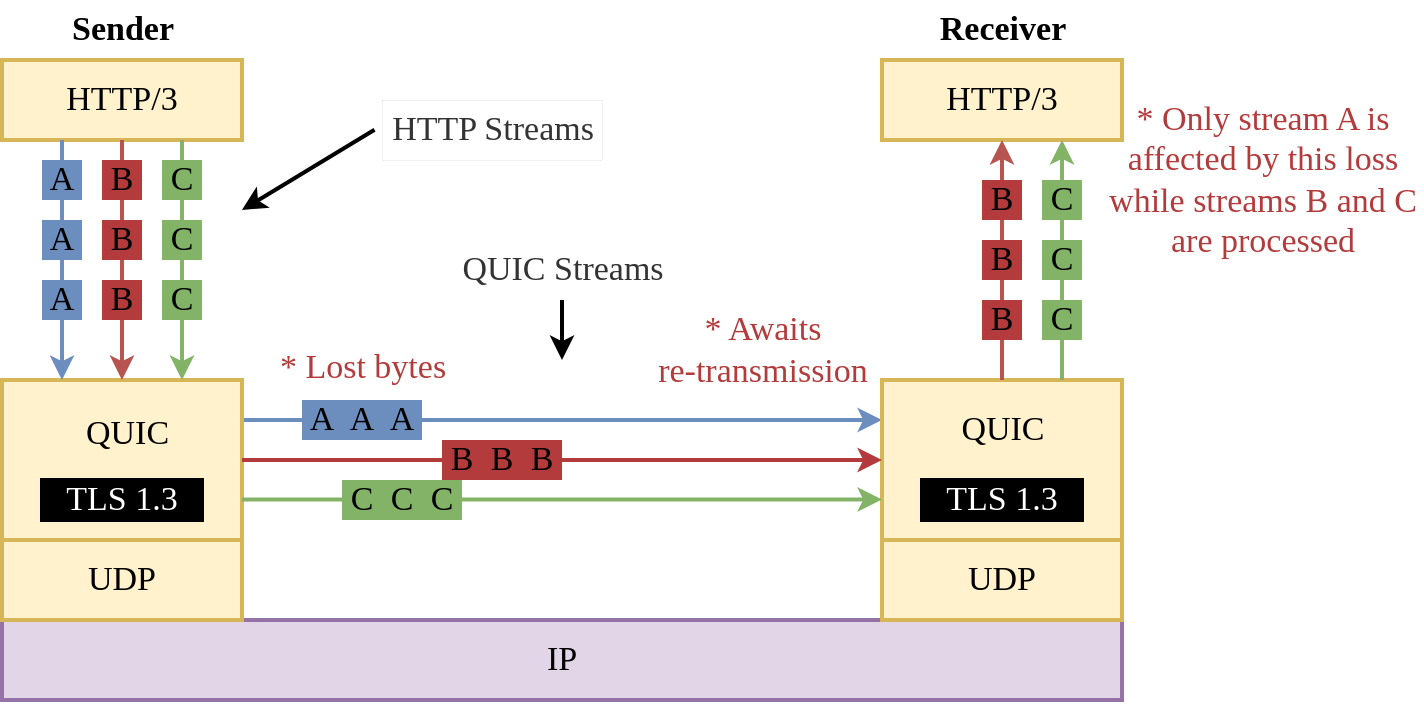 <mxfile version="20.2.0" type="device"><diagram id="wT1ypxs-N-_fi6-ERzpt" name="Page-1"><mxGraphModel dx="1039" dy="523" grid="1" gridSize="10" guides="1" tooltips="1" connect="1" arrows="1" fold="1" page="1" pageScale="1" pageWidth="827" pageHeight="1169" math="0" shadow="0"><root><mxCell id="0"/><mxCell id="1" parent="0"/><mxCell id="jYlq2Y5q73pHyzIZ-Mcy-1" value="HTTP/3" style="rounded=0;whiteSpace=wrap;html=1;strokeColor=#d6b656;fillColor=#fff2cc;strokeWidth=2;fontFamily=Ubuntu Condensed;fontSource=https%3A%2F%2Ffonts.googleapis.com%2Fcss%3Ffamily%3DUbuntu%2BCondensed;fontSize=17;" parent="1" vertex="1"><mxGeometry x="120" y="200" width="120" height="40" as="geometry"/></mxCell><mxCell id="jYlq2Y5q73pHyzIZ-Mcy-2" value="HTTP/3" style="rounded=0;whiteSpace=wrap;html=1;fillColor=#fff2cc;strokeColor=#d6b656;strokeWidth=2;fontFamily=Ubuntu Condensed;fontSource=https%3A%2F%2Ffonts.googleapis.com%2Fcss%3Ffamily%3DUbuntu%2BCondensed;fontSize=17;" parent="1" vertex="1"><mxGeometry x="560" y="200" width="120" height="40" as="geometry"/></mxCell><mxCell id="1_c62S279weoWiUE9d1O-12" style="edgeStyle=orthogonalEdgeStyle;rounded=0;orthogonalLoop=1;jettySize=auto;html=1;exitX=1;exitY=0.25;exitDx=0;exitDy=0;entryX=0;entryY=0.25;entryDx=0;entryDy=0;strokeWidth=2;strokeColor=#6C8EBF;" edge="1" parent="1" source="jYlq2Y5q73pHyzIZ-Mcy-4" target="HGCDFqrdvvAQCw5-BYIF-3"><mxGeometry relative="1" as="geometry"/></mxCell><mxCell id="jYlq2Y5q73pHyzIZ-Mcy-4" value="" style="rounded=0;whiteSpace=wrap;html=1;strokeColor=#d6b656;fillColor=#fff2cc;strokeWidth=2;fontFamily=Ubuntu Condensed;fontSource=https%3A%2F%2Ffonts.googleapis.com%2Fcss%3Ffamily%3DUbuntu%2BCondensed;fontSize=17;" parent="1" vertex="1"><mxGeometry x="120" y="360" width="120" height="80" as="geometry"/></mxCell><mxCell id="jYlq2Y5q73pHyzIZ-Mcy-5" value="IP" style="rounded=0;whiteSpace=wrap;html=1;fillColor=#e1d5e7;strokeColor=#9673a6;strokeWidth=2;fontFamily=Ubuntu Condensed;fontSource=https%3A%2F%2Ffonts.googleapis.com%2Fcss%3Ffamily%3DUbuntu%2BCondensed;fontSize=17;" parent="1" vertex="1"><mxGeometry x="120" y="480" width="560" height="40" as="geometry"/></mxCell><mxCell id="jYlq2Y5q73pHyzIZ-Mcy-7" value="UDP" style="rounded=0;whiteSpace=wrap;html=1;strokeColor=#d6b656;fillColor=#fff2cc;strokeWidth=2;fontFamily=Ubuntu Condensed;fontSource=https%3A%2F%2Ffonts.googleapis.com%2Fcss%3Ffamily%3DUbuntu%2BCondensed;fontSize=17;" parent="1" vertex="1"><mxGeometry x="560" y="440" width="120" height="40" as="geometry"/></mxCell><mxCell id="jYlq2Y5q73pHyzIZ-Mcy-9" value="" style="endArrow=classic;html=1;rounded=0;exitX=0.25;exitY=1;exitDx=0;exitDy=0;entryX=0.25;entryY=0;entryDx=0;entryDy=0;fillColor=#dae8fc;strokeColor=#6c8ebf;strokeWidth=2;fontFamily=Ubuntu Condensed;fontSource=https%3A%2F%2Ffonts.googleapis.com%2Fcss%3Ffamily%3DUbuntu%2BCondensed;fontSize=17;" parent="1" source="jYlq2Y5q73pHyzIZ-Mcy-1" target="jYlq2Y5q73pHyzIZ-Mcy-4" edge="1"><mxGeometry width="50" height="50" relative="1" as="geometry"><mxPoint x="160" y="280" as="sourcePoint"/><mxPoint x="160" y="350" as="targetPoint"/></mxGeometry></mxCell><mxCell id="jYlq2Y5q73pHyzIZ-Mcy-10" value="" style="endArrow=classic;html=1;rounded=0;exitX=0.5;exitY=1;exitDx=0;exitDy=0;fillColor=#f8cecc;strokeColor=#b85450;strokeWidth=2;fontFamily=Ubuntu Condensed;fontSource=https%3A%2F%2Ffonts.googleapis.com%2Fcss%3Ffamily%3DUbuntu%2BCondensed;fontSize=17;" parent="1" edge="1" source="jYlq2Y5q73pHyzIZ-Mcy-1"><mxGeometry width="50" height="50" relative="1" as="geometry"><mxPoint x="179.5" y="280" as="sourcePoint"/><mxPoint x="180" y="360" as="targetPoint"/></mxGeometry></mxCell><mxCell id="jYlq2Y5q73pHyzIZ-Mcy-11" value="" style="endArrow=classic;html=1;rounded=0;exitX=0.75;exitY=1;exitDx=0;exitDy=0;fillColor=#d5e8d4;strokeColor=#82b366;strokeWidth=2;fontFamily=Ubuntu Condensed;fontSource=https%3A%2F%2Ffonts.googleapis.com%2Fcss%3Ffamily%3DUbuntu%2BCondensed;fontSize=17;" parent="1" edge="1" source="jYlq2Y5q73pHyzIZ-Mcy-1"><mxGeometry width="50" height="50" relative="1" as="geometry"><mxPoint x="210" y="280" as="sourcePoint"/><mxPoint x="210" y="360" as="targetPoint"/></mxGeometry></mxCell><mxCell id="jYlq2Y5q73pHyzIZ-Mcy-14" value="&lt;b style=&quot;font-size: 17px;&quot;&gt;&lt;font style=&quot;font-size: 17px;&quot;&gt;Sender&lt;/font&gt;&lt;/b&gt;" style="text;html=1;align=center;verticalAlign=middle;resizable=0;points=[];autosize=1;strokeColor=none;fillColor=none;fontFamily=Ubuntu Condensed;fontSource=https%3A%2F%2Ffonts.googleapis.com%2Fcss%3Ffamily%3DUbuntu%2BCondensed;fontSize=17;" parent="1" vertex="1"><mxGeometry x="145" y="170" width="70" height="30" as="geometry"/></mxCell><mxCell id="jYlq2Y5q73pHyzIZ-Mcy-15" value="&lt;span style=&quot;font-size: 17px;&quot;&gt;&lt;b style=&quot;font-size: 17px;&quot;&gt;Receiver&lt;/b&gt;&lt;/span&gt;" style="text;html=1;align=center;verticalAlign=middle;resizable=0;points=[];autosize=1;strokeColor=none;fillColor=none;fontFamily=Ubuntu Condensed;fontSource=https%3A%2F%2Ffonts.googleapis.com%2Fcss%3Ffamily%3DUbuntu%2BCondensed;fontSize=17;" parent="1" vertex="1"><mxGeometry x="580" y="170" width="80" height="30" as="geometry"/></mxCell><mxCell id="jYlq2Y5q73pHyzIZ-Mcy-20" value="" style="rounded=0;orthogonalLoop=1;jettySize=auto;html=1;fontSize=17;strokeWidth=2;fontFamily=Ubuntu Condensed;fontSource=https%3A%2F%2Ffonts.googleapis.com%2Fcss%3Ffamily%3DUbuntu%2BCondensed;exitX=-0.034;exitY=0.496;exitDx=0;exitDy=0;exitPerimeter=0;" parent="1" source="jYlq2Y5q73pHyzIZ-Mcy-19" edge="1"><mxGeometry relative="1" as="geometry"><mxPoint x="290" y="240" as="sourcePoint"/><mxPoint x="240" y="275" as="targetPoint"/></mxGeometry></mxCell><mxCell id="jYlq2Y5q73pHyzIZ-Mcy-19" value="HTTP Streams" style="text;html=1;align=center;verticalAlign=middle;resizable=0;points=[];autosize=1;strokeColor=#666666;fillColor=none;fontSize=17;fontColor=#333333;strokeWidth=0;fontStyle=0;fontFamily=Ubuntu Condensed;fontSource=https%3A%2F%2Ffonts.googleapis.com%2Fcss%3Ffamily%3DUbuntu%2BCondensed;" parent="1" vertex="1"><mxGeometry x="310" y="220" width="110" height="30" as="geometry"/></mxCell><mxCell id="HGCDFqrdvvAQCw5-BYIF-2" value="UDP" style="rounded=0;whiteSpace=wrap;html=1;strokeColor=#d6b656;fillColor=#fff2cc;strokeWidth=2;fontFamily=Ubuntu Condensed;fontSource=https%3A%2F%2Ffonts.googleapis.com%2Fcss%3Ffamily%3DUbuntu%2BCondensed;fontSize=17;" parent="1" vertex="1"><mxGeometry x="120" y="440" width="120" height="40" as="geometry"/></mxCell><mxCell id="HGCDFqrdvvAQCw5-BYIF-3" value="" style="rounded=0;whiteSpace=wrap;html=1;strokeColor=#d6b656;fillColor=#fff2cc;strokeWidth=2;fontFamily=Ubuntu Condensed;fontSource=https%3A%2F%2Ffonts.googleapis.com%2Fcss%3Ffamily%3DUbuntu%2BCondensed;fontSize=17;" parent="1" vertex="1"><mxGeometry x="560" y="360" width="120" height="80" as="geometry"/></mxCell><mxCell id="HGCDFqrdvvAQCw5-BYIF-4" value="&lt;font color=&quot;#ffffff&quot;&gt;TLS 1.3&lt;/font&gt;" style="rounded=0;whiteSpace=wrap;html=1;strokeColor=#000000;fillColor=#000000;strokeWidth=2;fontFamily=Ubuntu Condensed;fontSource=https%3A%2F%2Ffonts.googleapis.com%2Fcss%3Ffamily%3DUbuntu%2BCondensed;fontSize=17;" parent="1" vertex="1"><mxGeometry x="580" y="410" width="80" height="20" as="geometry"/></mxCell><mxCell id="HGCDFqrdvvAQCw5-BYIF-5" value="&lt;span style=&quot;color: rgb(0, 0, 0); font-family: &amp;quot;Ubuntu Condensed&amp;quot;;&quot;&gt;QUIC&lt;/span&gt;" style="text;html=1;align=center;verticalAlign=middle;resizable=0;points=[];autosize=1;strokeColor=none;fillColor=none;fontSize=17;fontColor=#FFFFFF;" parent="1" vertex="1"><mxGeometry x="590" y="370" width="60" height="30" as="geometry"/></mxCell><mxCell id="HGCDFqrdvvAQCw5-BYIF-6" value="&lt;span style=&quot;color: rgb(0, 0, 0); font-family: &amp;quot;Ubuntu Condensed&amp;quot;; font-size: 17px; font-style: normal; font-variant-ligatures: normal; font-variant-caps: normal; font-weight: 400; letter-spacing: normal; orphans: 2; text-align: center; text-indent: 0px; text-transform: none; widows: 2; word-spacing: 0px; -webkit-text-stroke-width: 0px; text-decoration-thickness: initial; text-decoration-style: initial; text-decoration-color: initial; float: none; display: inline !important;&quot;&gt;QUIC&lt;/span&gt;" style="text;whiteSpace=wrap;html=1;fontSize=17;fontFamily=Ubuntu Condensed;fontColor=#000000;" parent="1" vertex="1"><mxGeometry x="160" y="370" width="40" height="30" as="geometry"/></mxCell><mxCell id="HGCDFqrdvvAQCw5-BYIF-7" value="&lt;font color=&quot;#ffffff&quot;&gt;TLS 1.3&lt;/font&gt;" style="rounded=0;whiteSpace=wrap;html=1;strokeColor=#000000;fillColor=#000000;strokeWidth=2;fontFamily=Ubuntu Condensed;fontSource=https%3A%2F%2Ffonts.googleapis.com%2Fcss%3Ffamily%3DUbuntu%2BCondensed;fontSize=17;" parent="1" vertex="1"><mxGeometry x="140" y="410" width="80" height="20" as="geometry"/></mxCell><mxCell id="HGCDFqrdvvAQCw5-BYIF-8" value="QUIC Streams" style="text;html=1;align=center;verticalAlign=middle;resizable=0;points=[];autosize=1;strokeColor=none;fillColor=none;fontSize=17;fontColor=#333333;strokeWidth=0;fontStyle=0;fontFamily=Ubuntu Condensed;fontSource=https%3A%2F%2Ffonts.googleapis.com%2Fcss%3Ffamily%3DUbuntu%2BCondensed;" parent="1" vertex="1"><mxGeometry x="345" y="290" width="110" height="30" as="geometry"/></mxCell><mxCell id="1_c62S279weoWiUE9d1O-1" value="A" style="rounded=0;whiteSpace=wrap;html=1;strokeColor=none;fillColor=#6C8EBF;strokeWidth=2;fontFamily=Ubuntu Condensed;fontSource=https%3A%2F%2Ffonts.googleapis.com%2Fcss%3Ffamily%3DUbuntu%2BCondensed;fontSize=17;" vertex="1" parent="1"><mxGeometry x="140" y="310" width="20" height="20" as="geometry"/></mxCell><mxCell id="1_c62S279weoWiUE9d1O-2" value="B" style="rounded=0;whiteSpace=wrap;html=1;strokeColor=none;fillColor=#B33B3B;strokeWidth=2;fontFamily=Ubuntu Condensed;fontSource=https%3A%2F%2Ffonts.googleapis.com%2Fcss%3Ffamily%3DUbuntu%2BCondensed;fontSize=17;" vertex="1" parent="1"><mxGeometry x="170" y="310" width="20" height="20" as="geometry"/></mxCell><mxCell id="1_c62S279weoWiUE9d1O-3" value="C" style="rounded=0;whiteSpace=wrap;html=1;strokeColor=none;fillColor=#82B366;strokeWidth=2;fontFamily=Ubuntu Condensed;fontSource=https%3A%2F%2Ffonts.googleapis.com%2Fcss%3Ffamily%3DUbuntu%2BCondensed;fontSize=17;" vertex="1" parent="1"><mxGeometry x="200" y="310" width="20" height="20" as="geometry"/></mxCell><mxCell id="1_c62S279weoWiUE9d1O-5" value="A" style="rounded=0;whiteSpace=wrap;html=1;strokeColor=none;fillColor=#6C8EBF;strokeWidth=2;fontFamily=Ubuntu Condensed;fontSource=https%3A%2F%2Ffonts.googleapis.com%2Fcss%3Ffamily%3DUbuntu%2BCondensed;fontSize=17;" vertex="1" parent="1"><mxGeometry x="140" y="250" width="20" height="20" as="geometry"/></mxCell><mxCell id="1_c62S279weoWiUE9d1O-6" value="B" style="rounded=0;whiteSpace=wrap;html=1;strokeColor=none;fillColor=#B33B3B;strokeWidth=2;fontFamily=Ubuntu Condensed;fontSource=https%3A%2F%2Ffonts.googleapis.com%2Fcss%3Ffamily%3DUbuntu%2BCondensed;fontSize=17;" vertex="1" parent="1"><mxGeometry x="170" y="250" width="20" height="20" as="geometry"/></mxCell><mxCell id="1_c62S279weoWiUE9d1O-7" value="C" style="rounded=0;whiteSpace=wrap;html=1;strokeColor=none;fillColor=#82B366;strokeWidth=2;fontFamily=Ubuntu Condensed;fontSource=https%3A%2F%2Ffonts.googleapis.com%2Fcss%3Ffamily%3DUbuntu%2BCondensed;fontSize=17;" vertex="1" parent="1"><mxGeometry x="200" y="250" width="20" height="20" as="geometry"/></mxCell><mxCell id="1_c62S279weoWiUE9d1O-8" value="A" style="rounded=0;whiteSpace=wrap;html=1;strokeColor=none;fillColor=#6C8EBF;strokeWidth=2;fontFamily=Ubuntu Condensed;fontSource=https%3A%2F%2Ffonts.googleapis.com%2Fcss%3Ffamily%3DUbuntu%2BCondensed;fontSize=17;" vertex="1" parent="1"><mxGeometry x="140" y="280" width="20" height="20" as="geometry"/></mxCell><mxCell id="1_c62S279weoWiUE9d1O-9" value="B" style="rounded=0;whiteSpace=wrap;html=1;strokeColor=none;fillColor=#B33B3B;strokeWidth=2;fontFamily=Ubuntu Condensed;fontSource=https%3A%2F%2Ffonts.googleapis.com%2Fcss%3Ffamily%3DUbuntu%2BCondensed;fontSize=17;" vertex="1" parent="1"><mxGeometry x="170" y="280" width="20" height="20" as="geometry"/></mxCell><mxCell id="1_c62S279weoWiUE9d1O-10" value="C" style="rounded=0;whiteSpace=wrap;html=1;strokeColor=none;fillColor=#82B366;strokeWidth=2;fontFamily=Ubuntu Condensed;fontSource=https%3A%2F%2Ffonts.googleapis.com%2Fcss%3Ffamily%3DUbuntu%2BCondensed;fontSize=17;" vertex="1" parent="1"><mxGeometry x="200" y="280" width="20" height="20" as="geometry"/></mxCell><mxCell id="1_c62S279weoWiUE9d1O-13" style="edgeStyle=orthogonalEdgeStyle;rounded=0;orthogonalLoop=1;jettySize=auto;html=1;exitX=1;exitY=0.25;exitDx=0;exitDy=0;entryX=0;entryY=0.25;entryDx=0;entryDy=0;strokeWidth=2;strokeColor=#B33B3B;" edge="1" parent="1"><mxGeometry relative="1" as="geometry"><mxPoint x="240" y="400" as="sourcePoint"/><mxPoint x="560" y="400" as="targetPoint"/></mxGeometry></mxCell><mxCell id="1_c62S279weoWiUE9d1O-14" style="edgeStyle=orthogonalEdgeStyle;rounded=0;orthogonalLoop=1;jettySize=auto;html=1;exitX=1;exitY=0.25;exitDx=0;exitDy=0;entryX=0;entryY=0.25;entryDx=0;entryDy=0;strokeWidth=2;strokeColor=#82B366;" edge="1" parent="1"><mxGeometry relative="1" as="geometry"><mxPoint x="240" y="419.76" as="sourcePoint"/><mxPoint x="560" y="419.76" as="targetPoint"/></mxGeometry></mxCell><mxCell id="1_c62S279weoWiUE9d1O-15" value="A" style="rounded=0;whiteSpace=wrap;html=1;strokeColor=none;fillColor=#6C8EBF;strokeWidth=2;fontFamily=Ubuntu Condensed;fontSource=https%3A%2F%2Ffonts.googleapis.com%2Fcss%3Ffamily%3DUbuntu%2BCondensed;fontSize=17;" vertex="1" parent="1"><mxGeometry x="270" y="370" width="20" height="20" as="geometry"/></mxCell><mxCell id="1_c62S279weoWiUE9d1O-17" value="A" style="rounded=0;whiteSpace=wrap;html=1;strokeColor=none;fillColor=#6C8EBF;strokeWidth=2;fontFamily=Ubuntu Condensed;fontSource=https%3A%2F%2Ffonts.googleapis.com%2Fcss%3Ffamily%3DUbuntu%2BCondensed;fontSize=17;" vertex="1" parent="1"><mxGeometry x="290" y="370" width="20" height="20" as="geometry"/></mxCell><mxCell id="1_c62S279weoWiUE9d1O-18" value="A" style="rounded=0;whiteSpace=wrap;html=1;strokeColor=none;fillColor=#6C8EBF;strokeWidth=2;fontFamily=Ubuntu Condensed;fontSource=https%3A%2F%2Ffonts.googleapis.com%2Fcss%3Ffamily%3DUbuntu%2BCondensed;fontSize=17;" vertex="1" parent="1"><mxGeometry x="310" y="370" width="20" height="20" as="geometry"/></mxCell><mxCell id="1_c62S279weoWiUE9d1O-19" value="B" style="rounded=0;whiteSpace=wrap;html=1;strokeColor=none;fillColor=#B33B3B;strokeWidth=2;fontFamily=Ubuntu Condensed;fontSource=https%3A%2F%2Ffonts.googleapis.com%2Fcss%3Ffamily%3DUbuntu%2BCondensed;fontSize=17;" vertex="1" parent="1"><mxGeometry x="340" y="390" width="20" height="20" as="geometry"/></mxCell><mxCell id="1_c62S279weoWiUE9d1O-20" value="B" style="rounded=0;whiteSpace=wrap;html=1;strokeColor=none;fillColor=#B33B3B;strokeWidth=2;fontFamily=Ubuntu Condensed;fontSource=https%3A%2F%2Ffonts.googleapis.com%2Fcss%3Ffamily%3DUbuntu%2BCondensed;fontSize=17;" vertex="1" parent="1"><mxGeometry x="360" y="390" width="20" height="20" as="geometry"/></mxCell><mxCell id="1_c62S279weoWiUE9d1O-22" value="B" style="rounded=0;whiteSpace=wrap;html=1;strokeColor=none;fillColor=#B33B3B;strokeWidth=2;fontFamily=Ubuntu Condensed;fontSource=https%3A%2F%2Ffonts.googleapis.com%2Fcss%3Ffamily%3DUbuntu%2BCondensed;fontSize=17;" vertex="1" parent="1"><mxGeometry x="380" y="390" width="20" height="20" as="geometry"/></mxCell><mxCell id="1_c62S279weoWiUE9d1O-23" value="C" style="rounded=0;whiteSpace=wrap;html=1;strokeColor=none;fillColor=#82B366;strokeWidth=2;fontFamily=Ubuntu Condensed;fontSource=https%3A%2F%2Ffonts.googleapis.com%2Fcss%3Ffamily%3DUbuntu%2BCondensed;fontSize=17;" vertex="1" parent="1"><mxGeometry x="290" y="410" width="20" height="20" as="geometry"/></mxCell><mxCell id="1_c62S279weoWiUE9d1O-24" value="C" style="rounded=0;whiteSpace=wrap;html=1;strokeColor=none;fillColor=#82B366;strokeWidth=2;fontFamily=Ubuntu Condensed;fontSource=https%3A%2F%2Ffonts.googleapis.com%2Fcss%3Ffamily%3DUbuntu%2BCondensed;fontSize=17;" vertex="1" parent="1"><mxGeometry x="310" y="410" width="20" height="20" as="geometry"/></mxCell><mxCell id="1_c62S279weoWiUE9d1O-26" value="C" style="rounded=0;whiteSpace=wrap;html=1;strokeColor=none;fillColor=#82B366;strokeWidth=2;fontFamily=Ubuntu Condensed;fontSource=https%3A%2F%2Ffonts.googleapis.com%2Fcss%3Ffamily%3DUbuntu%2BCondensed;fontSize=17;" vertex="1" parent="1"><mxGeometry x="330" y="410" width="20" height="20" as="geometry"/></mxCell><mxCell id="1_c62S279weoWiUE9d1O-27" value="" style="shape=image;html=1;verticalAlign=top;verticalLabelPosition=bottom;labelBackgroundColor=#ffffff;imageAspect=0;aspect=fixed;image=https://cdn3.iconfinder.com/data/icons/lynx/22x22/actions/dialog-close.png;fillColor=#82B366;" vertex="1" parent="1"><mxGeometry x="289" y="369" width="22" height="22" as="geometry"/></mxCell><mxCell id="1_c62S279weoWiUE9d1O-28" value="&lt;span style=&quot;color: rgb(179, 59, 59); font-family: &amp;quot;Ubuntu Condensed&amp;quot;; font-size: 17px;&quot;&gt;* Lost bytes&lt;/span&gt;" style="text;html=1;align=center;verticalAlign=middle;resizable=0;points=[];autosize=1;strokeColor=none;fillColor=none;" vertex="1" parent="1"><mxGeometry x="250" y="339" width="100" height="30" as="geometry"/></mxCell><mxCell id="1_c62S279weoWiUE9d1O-30" value="" style="endArrow=none;html=1;rounded=0;exitX=0.5;exitY=1;exitDx=0;exitDy=0;fillColor=#f8cecc;strokeColor=#b85450;strokeWidth=2;fontFamily=Ubuntu Condensed;fontSource=https%3A%2F%2Ffonts.googleapis.com%2Fcss%3Ffamily%3DUbuntu%2BCondensed;fontSize=17;startArrow=classic;startFill=1;endFill=0;" edge="1" parent="1"><mxGeometry width="50" height="50" relative="1" as="geometry"><mxPoint x="620" y="240" as="sourcePoint"/><mxPoint x="620" y="360" as="targetPoint"/></mxGeometry></mxCell><mxCell id="1_c62S279weoWiUE9d1O-31" value="" style="endArrow=none;html=1;rounded=0;exitX=0.75;exitY=1;exitDx=0;exitDy=0;fillColor=#d5e8d4;strokeColor=#82b366;strokeWidth=2;fontFamily=Ubuntu Condensed;fontSource=https%3A%2F%2Ffonts.googleapis.com%2Fcss%3Ffamily%3DUbuntu%2BCondensed;fontSize=17;startArrow=classic;startFill=1;endFill=0;" edge="1" parent="1"><mxGeometry width="50" height="50" relative="1" as="geometry"><mxPoint x="650" y="240" as="sourcePoint"/><mxPoint x="650" y="360" as="targetPoint"/></mxGeometry></mxCell><mxCell id="1_c62S279weoWiUE9d1O-32" value="B" style="rounded=0;whiteSpace=wrap;html=1;strokeColor=none;fillColor=#B33B3B;strokeWidth=2;fontFamily=Ubuntu Condensed;fontSource=https%3A%2F%2Ffonts.googleapis.com%2Fcss%3Ffamily%3DUbuntu%2BCondensed;fontSize=17;" vertex="1" parent="1"><mxGeometry x="610" y="320" width="20" height="20" as="geometry"/></mxCell><mxCell id="1_c62S279weoWiUE9d1O-33" value="C" style="rounded=0;whiteSpace=wrap;html=1;strokeColor=none;fillColor=#82B366;strokeWidth=2;fontFamily=Ubuntu Condensed;fontSource=https%3A%2F%2Ffonts.googleapis.com%2Fcss%3Ffamily%3DUbuntu%2BCondensed;fontSize=17;" vertex="1" parent="1"><mxGeometry x="640" y="320" width="20" height="20" as="geometry"/></mxCell><mxCell id="1_c62S279weoWiUE9d1O-34" value="B" style="rounded=0;whiteSpace=wrap;html=1;strokeColor=none;fillColor=#B33B3B;strokeWidth=2;fontFamily=Ubuntu Condensed;fontSource=https%3A%2F%2Ffonts.googleapis.com%2Fcss%3Ffamily%3DUbuntu%2BCondensed;fontSize=17;" vertex="1" parent="1"><mxGeometry x="610" y="260" width="20" height="20" as="geometry"/></mxCell><mxCell id="1_c62S279weoWiUE9d1O-35" value="C" style="rounded=0;whiteSpace=wrap;html=1;strokeColor=none;fillColor=#82B366;strokeWidth=2;fontFamily=Ubuntu Condensed;fontSource=https%3A%2F%2Ffonts.googleapis.com%2Fcss%3Ffamily%3DUbuntu%2BCondensed;fontSize=17;" vertex="1" parent="1"><mxGeometry x="640" y="260" width="20" height="20" as="geometry"/></mxCell><mxCell id="1_c62S279weoWiUE9d1O-36" value="B" style="rounded=0;whiteSpace=wrap;html=1;strokeColor=none;fillColor=#B33B3B;strokeWidth=2;fontFamily=Ubuntu Condensed;fontSource=https%3A%2F%2Ffonts.googleapis.com%2Fcss%3Ffamily%3DUbuntu%2BCondensed;fontSize=17;" vertex="1" parent="1"><mxGeometry x="610" y="290" width="20" height="20" as="geometry"/></mxCell><mxCell id="1_c62S279weoWiUE9d1O-37" value="C" style="rounded=0;whiteSpace=wrap;html=1;strokeColor=none;fillColor=#82B366;strokeWidth=2;fontFamily=Ubuntu Condensed;fontSource=https%3A%2F%2Ffonts.googleapis.com%2Fcss%3Ffamily%3DUbuntu%2BCondensed;fontSize=17;" vertex="1" parent="1"><mxGeometry x="640" y="290" width="20" height="20" as="geometry"/></mxCell><mxCell id="1_c62S279weoWiUE9d1O-38" value="" style="shape=image;html=1;verticalAlign=top;verticalLabelPosition=bottom;labelBackgroundColor=#ffffff;imageAspect=0;aspect=fixed;image=https://cdn2.iconfinder.com/data/icons/circle-icons-1/64/caution-128.png;fontFamily=Ubuntu Condensed;fontSource=https%3A%2F%2Ffonts.googleapis.com%2Fcss%3Ffamily%3DUbuntu%2BCondensed;fontSize=17;fontColor=#B33B3B;fillColor=#82B366;" vertex="1" parent="1"><mxGeometry x="480" y="369" width="20" height="20" as="geometry"/></mxCell><mxCell id="1_c62S279weoWiUE9d1O-39" value="&lt;font face=&quot;Ubuntu Condensed&quot; color=&quot;#b33b3b&quot;&gt;&lt;span style=&quot;font-size: 17px;&quot;&gt;* Awaits&lt;/span&gt;&lt;/font&gt;&lt;br&gt;&lt;font face=&quot;Ubuntu Condensed&quot; color=&quot;#b33b3b&quot;&gt;&lt;span style=&quot;font-size: 17px;&quot;&gt;re-transmission&lt;/span&gt;&lt;/font&gt;" style="text;html=1;align=center;verticalAlign=middle;resizable=0;points=[];autosize=1;strokeColor=none;fillColor=none;" vertex="1" parent="1"><mxGeometry x="440" y="320" width="120" height="50" as="geometry"/></mxCell><mxCell id="1_c62S279weoWiUE9d1O-40" value="" style="rounded=0;orthogonalLoop=1;jettySize=auto;html=1;fontSize=17;strokeWidth=2;fontFamily=Ubuntu Condensed;fontSource=https%3A%2F%2Ffonts.googleapis.com%2Fcss%3Ffamily%3DUbuntu%2BCondensed;" edge="1" parent="1" source="HGCDFqrdvvAQCw5-BYIF-8"><mxGeometry relative="1" as="geometry"><mxPoint x="400" y="324.94" as="sourcePoint"/><mxPoint x="400" y="350" as="targetPoint"/></mxGeometry></mxCell><mxCell id="1_c62S279weoWiUE9d1O-42" value="&lt;span style=&quot;color: rgb(179, 59, 59); font-family: &amp;quot;Ubuntu Condensed&amp;quot;; font-size: 17px;&quot;&gt;* Only stream A is &lt;br&gt;affected by this loss&lt;br&gt;while streams B and C &lt;br&gt;are processed&lt;br&gt;&lt;/span&gt;" style="text;html=1;align=center;verticalAlign=middle;resizable=0;points=[];autosize=1;strokeColor=none;fillColor=none;" vertex="1" parent="1"><mxGeometry x="670" y="210" width="160" height="100" as="geometry"/></mxCell></root></mxGraphModel></diagram></mxfile>